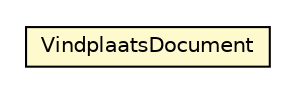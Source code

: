 #!/usr/local/bin/dot
#
# Class diagram 
# Generated by UMLGraph version R5_6-24-gf6e263 (http://www.umlgraph.org/)
#

digraph G {
	edge [fontname="Helvetica",fontsize=10,labelfontname="Helvetica",labelfontsize=10];
	node [fontname="Helvetica",fontsize=10,shape=plaintext];
	nodesep=0.25;
	ranksep=0.5;
	// nl.egem.stuf.sector.bg._0204.PRBFund.VindplaatsDocument
	c143026 [label=<<table title="nl.egem.stuf.sector.bg._0204.PRBFund.VindplaatsDocument" border="0" cellborder="1" cellspacing="0" cellpadding="2" port="p" bgcolor="lemonChiffon" href="./PRBFund.VindplaatsDocument.html">
		<tr><td><table border="0" cellspacing="0" cellpadding="1">
<tr><td align="center" balign="center"> VindplaatsDocument </td></tr>
		</table></td></tr>
		</table>>, URL="./PRBFund.VindplaatsDocument.html", fontname="Helvetica", fontcolor="black", fontsize=10.0];
}


